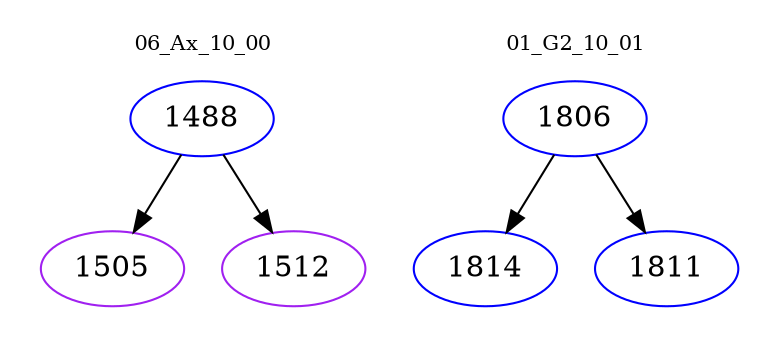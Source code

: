 digraph{
subgraph cluster_0 {
color = white
label = "06_Ax_10_00";
fontsize=10;
T0_1488 [label="1488", color="blue"]
T0_1488 -> T0_1505 [color="black"]
T0_1505 [label="1505", color="purple"]
T0_1488 -> T0_1512 [color="black"]
T0_1512 [label="1512", color="purple"]
}
subgraph cluster_1 {
color = white
label = "01_G2_10_01";
fontsize=10;
T1_1806 [label="1806", color="blue"]
T1_1806 -> T1_1814 [color="black"]
T1_1814 [label="1814", color="blue"]
T1_1806 -> T1_1811 [color="black"]
T1_1811 [label="1811", color="blue"]
}
}
